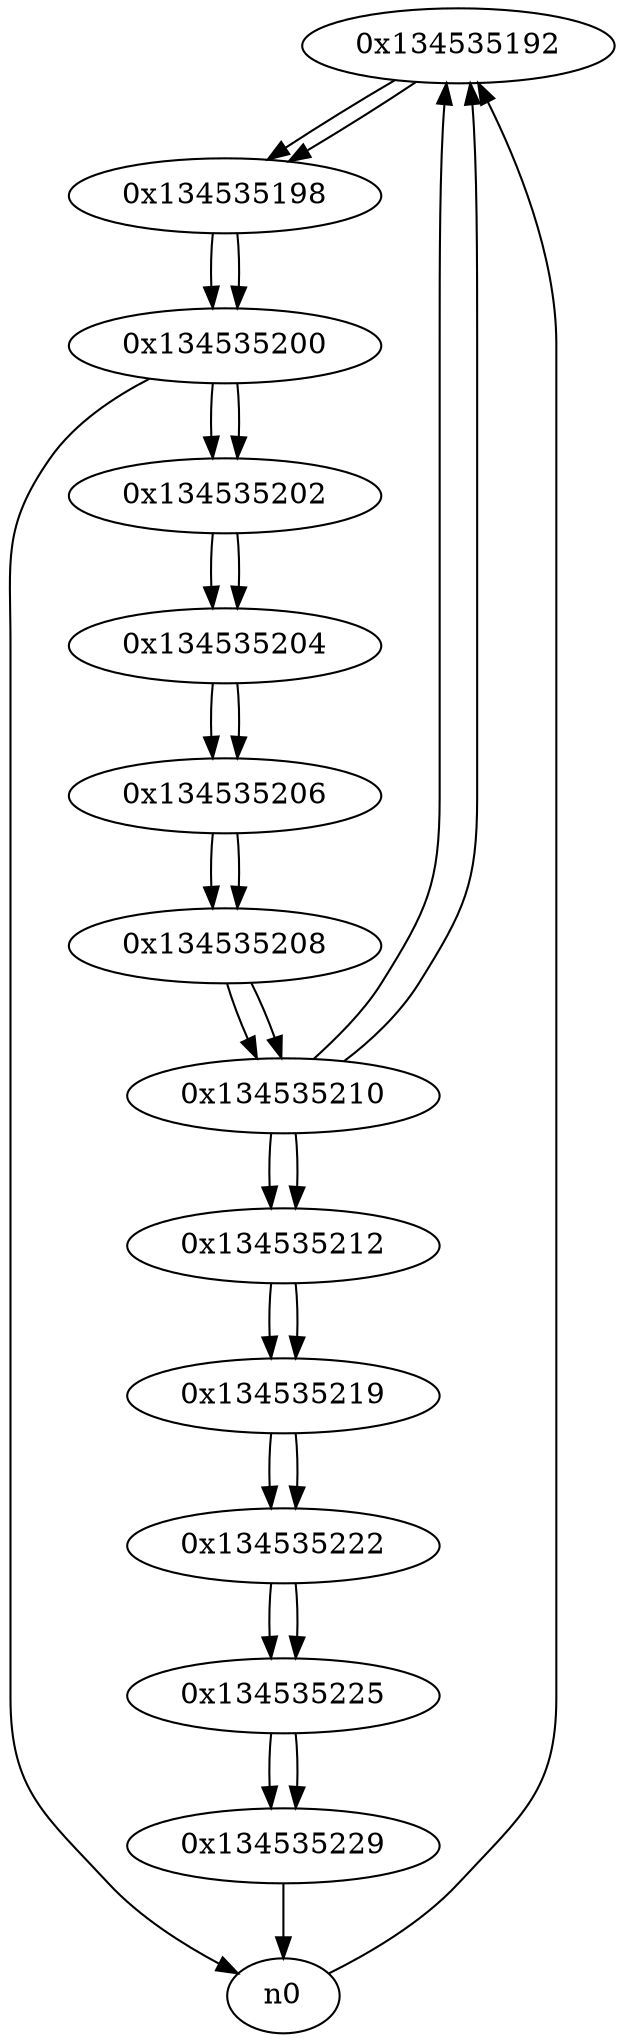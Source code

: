 digraph G{
/* nodes */
  n1 [label="0x134535192"]
  n2 [label="0x134535198"]
  n3 [label="0x134535200"]
  n4 [label="0x134535202"]
  n5 [label="0x134535204"]
  n6 [label="0x134535206"]
  n7 [label="0x134535208"]
  n8 [label="0x134535210"]
  n9 [label="0x134535212"]
  n10 [label="0x134535219"]
  n11 [label="0x134535222"]
  n12 [label="0x134535225"]
  n13 [label="0x134535229"]
/* edges */
n1 -> n2;
n8 -> n1;
n0 -> n1;
n2 -> n3;
n1 -> n2;
n3 -> n0;
n3 -> n4;
n2 -> n3;
n4 -> n5;
n3 -> n4;
n5 -> n6;
n4 -> n5;
n6 -> n7;
n5 -> n6;
n7 -> n8;
n6 -> n7;
n8 -> n1;
n8 -> n9;
n7 -> n8;
n9 -> n10;
n8 -> n9;
n10 -> n11;
n9 -> n10;
n11 -> n12;
n10 -> n11;
n12 -> n13;
n11 -> n12;
n13 -> n0;
n12 -> n13;
}
